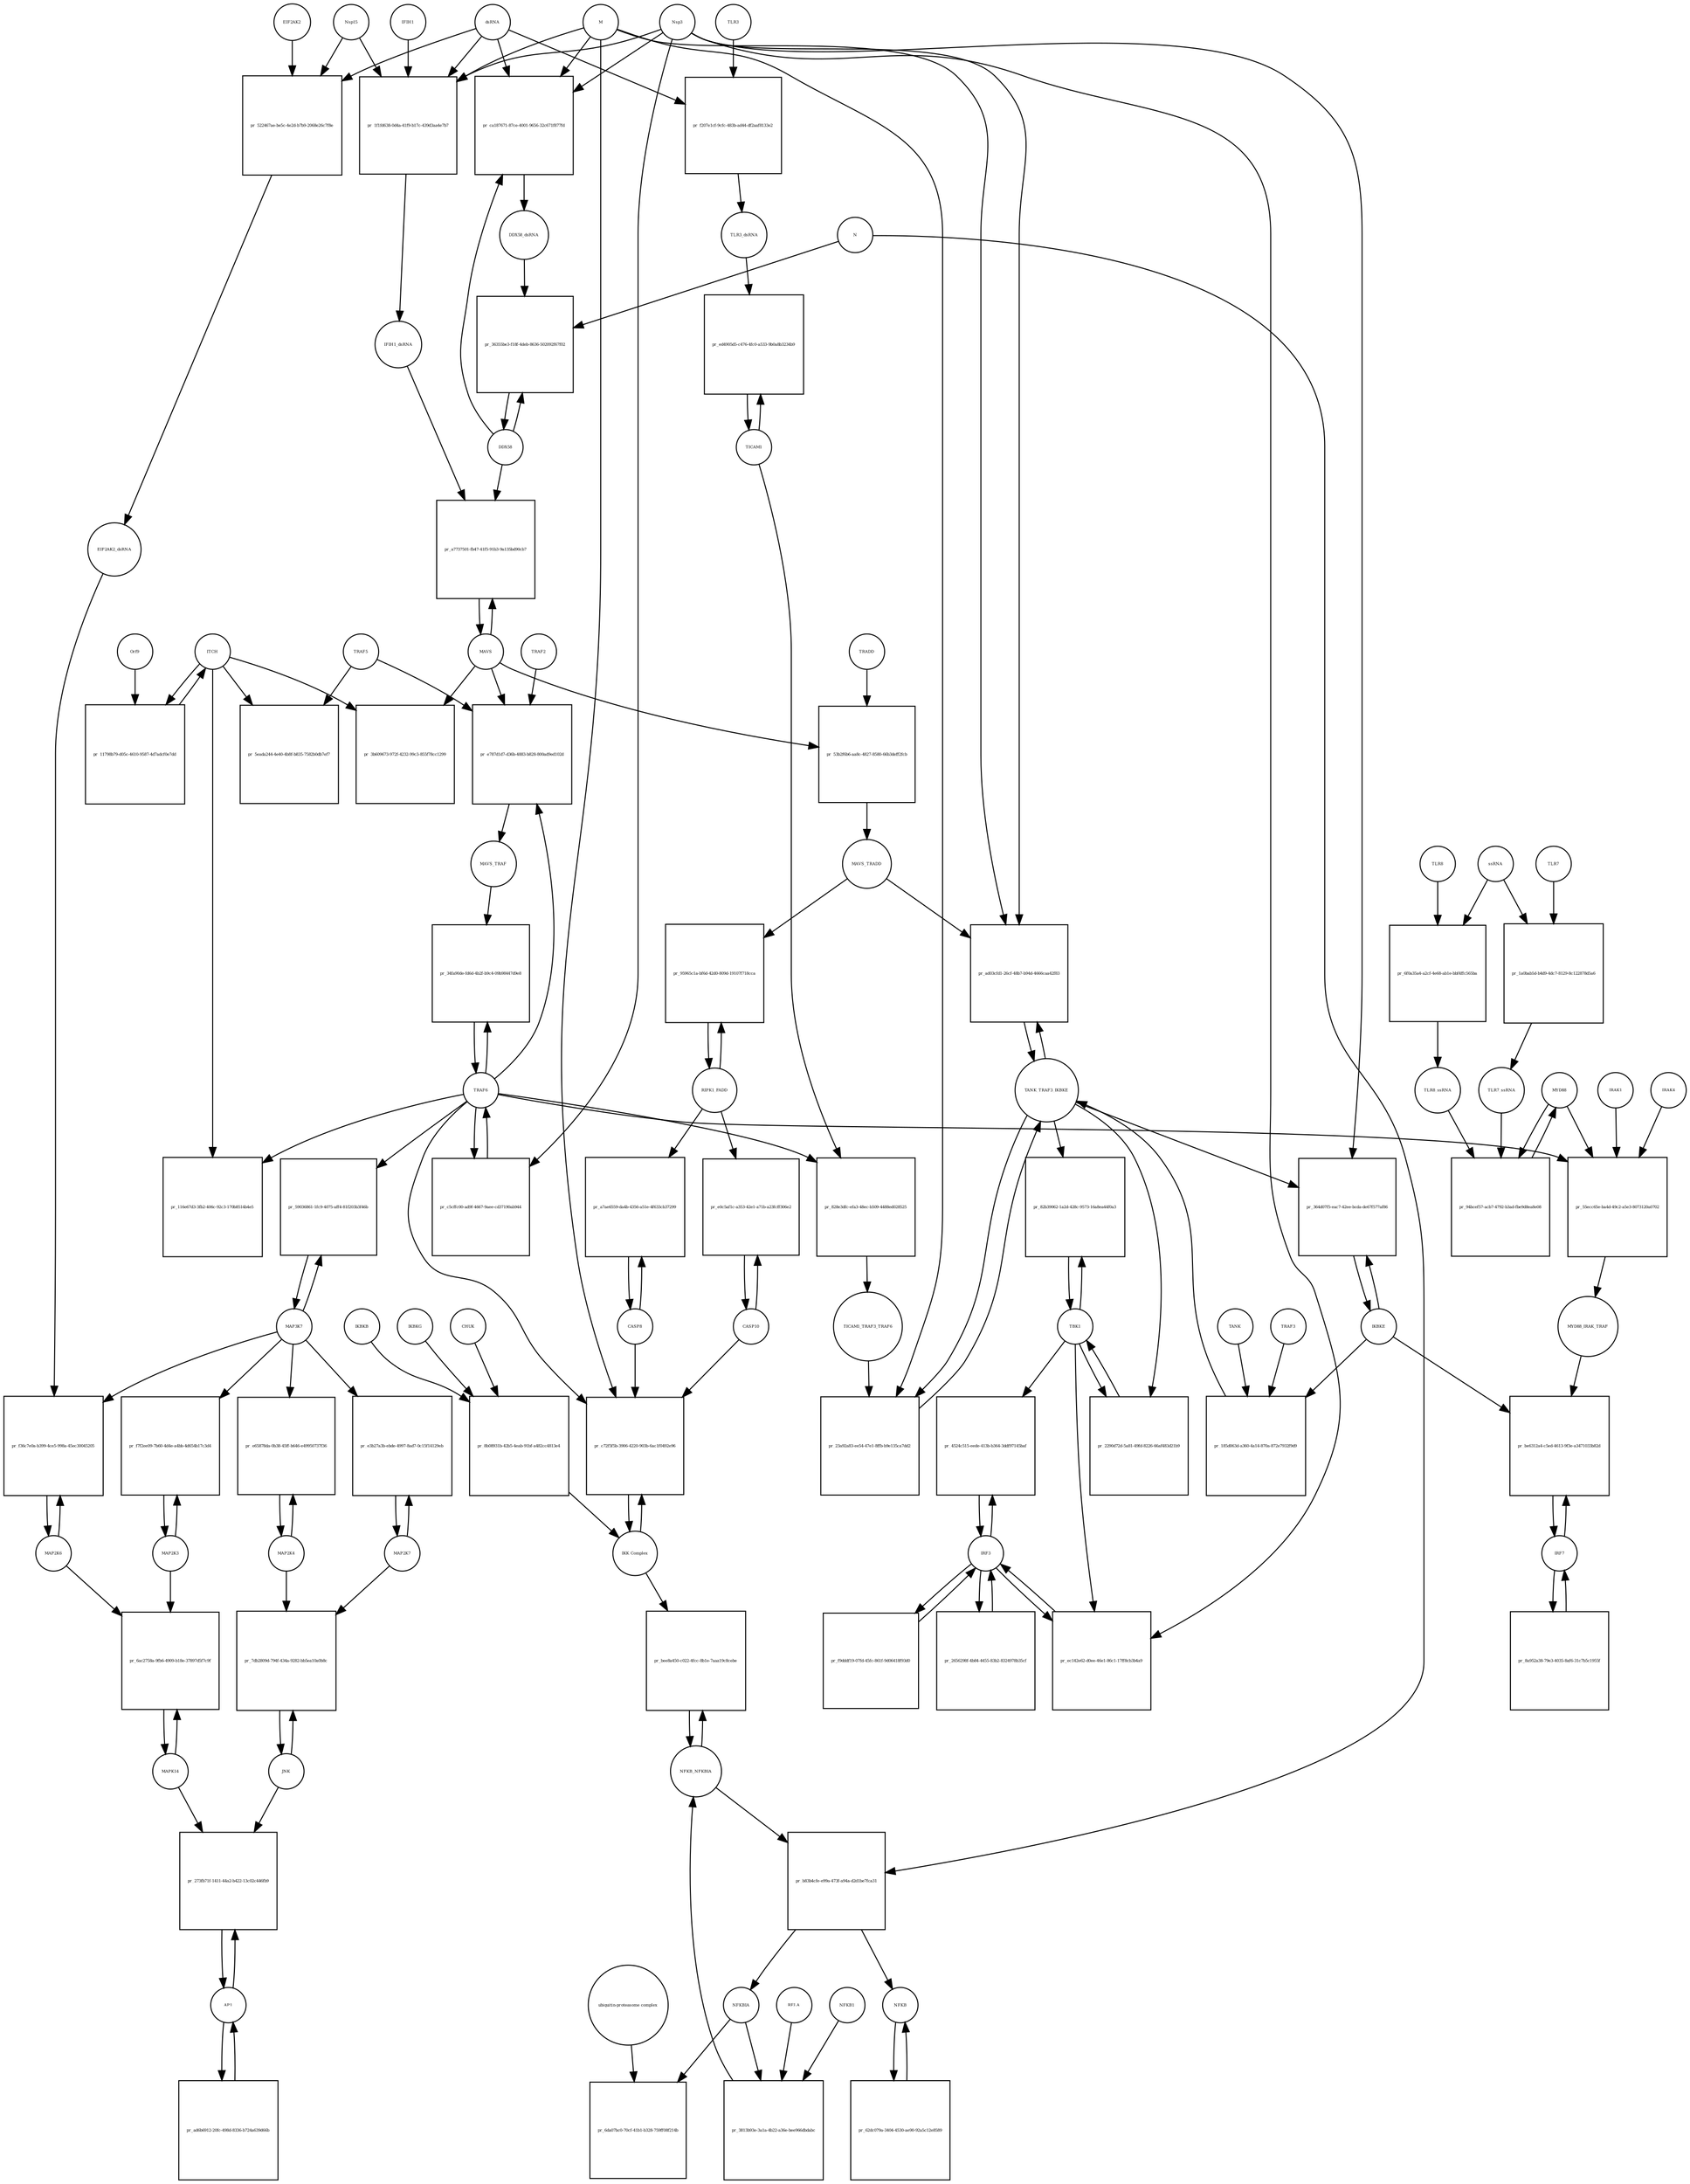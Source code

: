 strict digraph  {
dsRNA [annotation="", bipartite=0, cls="nucleic acid feature", fontsize=4, label=dsRNA, shape=circle];
"pr_ca187671-87ce-4001-9656-32c671f877fd" [annotation="", bipartite=1, cls=process, fontsize=4, label="pr_ca187671-87ce-4001-9656-32c671f877fd", shape=square];
DDX58_dsRNA [annotation="", bipartite=0, cls=complex, fontsize=4, label=DDX58_dsRNA, shape=circle];
M [annotation=urn_miriam_ncbiprotein_1796318601, bipartite=0, cls=macromolecule, fontsize=4, label=M, shape=circle];
Nsp3 [annotation=urn_miriam_ncbiprotein_1802476807, bipartite=0, cls=macromolecule, fontsize=4, label=Nsp3, shape=circle];
DDX58 [annotation=urn_miriam_hgnc_19102, bipartite=0, cls=macromolecule, fontsize=4, label=DDX58, shape=circle];
"pr_1f1fd638-0d4a-41f9-b17c-439d3aa4e7b7" [annotation="", bipartite=1, cls=process, fontsize=4, label="pr_1f1fd638-0d4a-41f9-b17c-439d3aa4e7b7", shape=square];
IFIH1_dsRNA [annotation="", bipartite=0, cls=complex, fontsize=4, label=IFIH1_dsRNA, shape=circle];
Nsp15 [annotation=urn_miriam_ncbiprotein_1802476818, bipartite=0, cls=macromolecule, fontsize=4, label=Nsp15, shape=circle];
IFIH1 [annotation=urn_miriam_hgnc_18873, bipartite=0, cls=macromolecule, fontsize=4, label=IFIH1, shape=circle];
"pr_36355be3-f18f-4deb-8636-502092f67f02" [annotation="", bipartite=1, cls=process, fontsize=4, label="pr_36355be3-f18f-4deb-8636-502092f67f02", shape=square];
N [annotation=urn_miriam_ncbiprotein_1798174255, bipartite=0, cls=macromolecule, fontsize=4, label=N, shape=circle];
MAVS [annotation=urn_miriam_hgnc_29233, bipartite=0, cls="macromolecule multimer", fontsize=4, label=MAVS, shape=circle];
"pr_a7737501-fb47-41f5-91b3-9a135bd90cb7" [annotation="", bipartite=1, cls=process, fontsize=4, label="pr_a7737501-fb47-41f5-91b3-9a135bd90cb7", shape=square];
NFKBIA [annotation=urn_miriam_hgnc_7797, bipartite=0, cls=macromolecule, fontsize=4, label=NFKBIA, shape=circle];
"pr_6da07bc0-70cf-41b1-b328-759ff08f214b" [annotation="", bipartite=1, cls=process, fontsize=4, label="pr_6da07bc0-70cf-41b1-b328-759ff08f214b", shape=square];
"ubiquitin-proteasome complex" [annotation="", bipartite=0, cls=complex, fontsize=4, label="ubiquitin-proteasome complex", shape=circle];
IRF3 [annotation=urn_miriam_hgnc_6118, bipartite=0, cls=macromolecule, fontsize=4, label=IRF3, shape=circle];
"pr_4524c515-eede-413b-b364-3ddf97145baf" [annotation="", bipartite=1, cls=process, fontsize=4, label="pr_4524c515-eede-413b-b364-3ddf97145baf", shape=square];
TBK1 [annotation="", bipartite=0, cls=macromolecule, fontsize=4, label=TBK1, shape=circle];
"pr_ec142e62-d0ee-46e1-86c1-17ff8cb3b4a9" [annotation="", bipartite=1, cls=process, fontsize=4, label="pr_ec142e62-d0ee-46e1-86c1-17ff8cb3b4a9", shape=square];
IRF7 [annotation=urn_miriam_hgnc_6122, bipartite=0, cls="macromolecule multimer", fontsize=4, label=IRF7, shape=circle];
"pr_be6312a4-c5ed-4613-9f3e-a3471033b82d" [annotation="", bipartite=1, cls=process, fontsize=4, label="pr_be6312a4-c5ed-4613-9f3e-a3471033b82d", shape=square];
IKBKE [annotation=urn_miriam_hgnc_14552, bipartite=0, cls=macromolecule, fontsize=4, label=IKBKE, shape=circle];
MYD88_IRAK_TRAF [annotation="", bipartite=0, cls=complex, fontsize=4, label=MYD88_IRAK_TRAF, shape=circle];
TRAF6 [annotation=urn_miriam_hgnc_12036, bipartite=0, cls=macromolecule, fontsize=4, label=TRAF6, shape=circle];
"pr_34fa90de-fd6d-4b2f-b9c4-09b98447d9e8" [annotation="", bipartite=1, cls=process, fontsize=4, label="pr_34fa90de-fd6d-4b2f-b9c4-09b98447d9e8", shape=square];
MAVS_TRAF [annotation="", bipartite=0, cls=complex, fontsize=4, label=MAVS_TRAF, shape=circle];
"pr_3b609673-972f-4232-99c3-855f78cc1299" [annotation="", bipartite=1, cls=process, fontsize=4, label="pr_3b609673-972f-4232-99c3-855f78cc1299", shape=square];
ITCH [annotation="", bipartite=0, cls=macromolecule, fontsize=4, label=ITCH, shape=circle];
TRAF5 [annotation=urn_miriam_hgnc_12035, bipartite=0, cls=macromolecule, fontsize=4, label=TRAF5, shape=circle];
"pr_5eada244-4e40-4b8f-b835-7582b0db7ef7" [annotation="", bipartite=1, cls=process, fontsize=4, label="pr_5eada244-4e40-4b8f-b835-7582b0db7ef7", shape=square];
"pr_116e67d3-3fb2-406c-92c3-170b8514b4e5" [annotation="", bipartite=1, cls=process, fontsize=4, label="pr_116e67d3-3fb2-406c-92c3-170b8514b4e5", shape=square];
TICAM1 [annotation=urn_miriam_hgnc_18348, bipartite=0, cls=macromolecule, fontsize=4, label=TICAM1, shape=circle];
"pr_ed4905d5-c476-4fc0-a533-9b0a8b3234b9" [annotation="", bipartite=1, cls=process, fontsize=4, label="pr_ed4905d5-c476-4fc0-a533-9b0a8b3234b9", shape=square];
TLR3_dsRNA [annotation="", bipartite=0, cls=complex, fontsize=4, label=TLR3_dsRNA, shape=circle];
TLR3 [annotation=urn_miriam_hgnc_11849, bipartite=0, cls="macromolecule multimer", fontsize=4, label=TLR3, shape=circle];
"pr_f207e1cf-9cfc-483b-ad44-df2aaf8133e2" [annotation="", bipartite=1, cls=process, fontsize=4, label="pr_f207e1cf-9cfc-483b-ad44-df2aaf8133e2", shape=square];
"pr_828e3dfc-efa3-48ec-b509-4488ed028525" [annotation="", bipartite=1, cls=process, fontsize=4, label="pr_828e3dfc-efa3-48ec-b509-4488ed028525", shape=square];
TICAM1_TRAF3_TRAF6 [annotation="", bipartite=0, cls=complex, fontsize=4, label=TICAM1_TRAF3_TRAF6, shape=circle];
TANK_TRAF3_IKBKE [annotation="", bipartite=0, cls=complex, fontsize=4, label=TANK_TRAF3_IKBKE, shape=circle];
"pr_23a92a83-ee54-47e1-8ffb-b9e135ca7dd2" [annotation="", bipartite=1, cls=process, fontsize=4, label="pr_23a92a83-ee54-47e1-8ffb-b9e135ca7dd2", shape=square];
"pr_82b39062-1a2d-428c-9573-16a8ea44f0a3" [annotation="", bipartite=1, cls=process, fontsize=4, label="pr_82b39062-1a2d-428c-9573-16a8ea44f0a3", shape=square];
"pr_364d07f5-eac7-42ee-bcda-de67f577af86" [annotation="", bipartite=1, cls=process, fontsize=4, label="pr_364d07f5-eac7-42ee-bcda-de67f577af86", shape=square];
MYD88 [annotation="", bipartite=0, cls=macromolecule, fontsize=4, label=MYD88, shape=circle];
"pr_55ecc65e-ba4d-49c2-a5e3-8073120a0702" [annotation="", bipartite=1, cls=process, fontsize=4, label="pr_55ecc65e-ba4d-49c2-a5e3-8073120a0702", shape=square];
IRAK1 [annotation=urn_miriam_hgnc_6112, bipartite=0, cls=macromolecule, fontsize=4, label=IRAK1, shape=circle];
IRAK4 [annotation=urn_miriam_hgnc_17967, bipartite=0, cls=macromolecule, fontsize=4, label=IRAK4, shape=circle];
TLR7 [annotation=urn_miriam_hgnc_15631, bipartite=0, cls=macromolecule, fontsize=4, label=TLR7, shape=circle];
"pr_1a0bab5d-b4d9-4dc7-8129-8c122878d5a6" [annotation="", bipartite=1, cls=process, fontsize=4, label="pr_1a0bab5d-b4d9-4dc7-8129-8c122878d5a6", shape=square];
TLR7_ssRNA [annotation="", bipartite=0, cls=complex, fontsize=4, label=TLR7_ssRNA, shape=circle];
ssRNA [annotation="", bipartite=0, cls="nucleic acid feature", fontsize=4, label=ssRNA, shape=circle];
TLR8 [annotation=urn_miriam_hgnc_15632, bipartite=0, cls=macromolecule, fontsize=4, label=TLR8, shape=circle];
"pr_6f0a35a4-a2cf-4e68-ab1e-bbf4ffc565ba" [annotation="", bipartite=1, cls=process, fontsize=4, label="pr_6f0a35a4-a2cf-4e68-ab1e-bbf4ffc565ba", shape=square];
TLR8_ssRNA [annotation="", bipartite=0, cls=complex, fontsize=4, label=TLR8_ssRNA, shape=circle];
"pr_94bcef57-acb7-4792-b3ad-fbe9d8ea8e08" [annotation="", bipartite=1, cls=process, fontsize=4, label="pr_94bcef57-acb7-4792-b3ad-fbe9d8ea8e08", shape=square];
MAP3K7 [annotation="", bipartite=0, cls=macromolecule, fontsize=4, label=MAP3K7, shape=circle];
"pr_59036861-1fc9-4075-aff4-81f203b3f46b" [annotation="", bipartite=1, cls=process, fontsize=4, label="pr_59036861-1fc9-4075-aff4-81f203b3f46b", shape=square];
TRAF2 [annotation=urn_miriam_hgnc_12032, bipartite=0, cls=macromolecule, fontsize=4, label=TRAF2, shape=circle];
"pr_e787d1d7-d36b-4883-b828-800ad9ed102d" [annotation="", bipartite=1, cls=process, fontsize=4, label="pr_e787d1d7-d36b-4883-b828-800ad9ed102d", shape=square];
"pr_11798b79-d05c-4610-9587-4d7adcf0e7dd" [annotation="", bipartite=1, cls=process, fontsize=4, label="pr_11798b79-d05c-4610-9587-4d7adcf0e7dd", shape=square];
Orf9 [annotation=urn_miriam_uniprot_P59636, bipartite=0, cls=macromolecule, fontsize=4, label=Orf9, shape=circle];
"pr_53b2f6b6-aa8c-4827-8580-66b3deff2fcb" [annotation="", bipartite=1, cls=process, fontsize=4, label="pr_53b2f6b6-aa8c-4827-8580-66b3deff2fcb", shape=square];
MAVS_TRADD [annotation="", bipartite=0, cls=complex, fontsize=4, label=MAVS_TRADD, shape=circle];
TRADD [annotation=urn_miriam_hgnc_12030, bipartite=0, cls=macromolecule, fontsize=4, label=TRADD, shape=circle];
"pr_c5cffc00-ad9f-4667-9aee-cd37190ab944" [annotation="", bipartite=1, cls=process, fontsize=4, label="pr_c5cffc00-ad9f-4667-9aee-cd37190ab944", shape=square];
AP1 [annotation="", bipartite=0, cls=complex, fontsize=4, label=AP1, shape=circle];
"pr_273fb71f-1411-44a2-b422-13c02c446fb9" [annotation="", bipartite=1, cls=process, fontsize=4, label="pr_273fb71f-1411-44a2-b422-13c02c446fb9", shape=square];
MAPK14 [annotation="", bipartite=0, cls=macromolecule, fontsize=4, label=MAPK14, shape=circle];
JNK [annotation="", bipartite=0, cls=complex, fontsize=4, label=JNK, shape=circle];
"pr_7db2809d-794f-434a-9282-bb5ea10a0b8c" [annotation="", bipartite=1, cls=process, fontsize=4, label="pr_7db2809d-794f-434a-9282-bb5ea10a0b8c", shape=square];
MAP2K7 [annotation="", bipartite=0, cls=macromolecule, fontsize=4, label=MAP2K7, shape=circle];
MAP2K4 [annotation="", bipartite=0, cls=macromolecule, fontsize=4, label=MAP2K4, shape=circle];
"pr_e65878da-0b38-45ff-b646-e49950737f36" [annotation="", bipartite=1, cls=process, fontsize=4, label="pr_e65878da-0b38-45ff-b646-e49950737f36", shape=square];
"pr_e3b27a3b-ebde-4997-8ad7-0c15f14129eb" [annotation="", bipartite=1, cls=process, fontsize=4, label="pr_e3b27a3b-ebde-4997-8ad7-0c15f14129eb", shape=square];
MAP2K3 [annotation="", bipartite=0, cls=macromolecule, fontsize=4, label=MAP2K3, shape=circle];
"pr_f7f2ee09-7b60-4d4e-a4bb-4d654b17c3d4" [annotation="", bipartite=1, cls=process, fontsize=4, label="pr_f7f2ee09-7b60-4d4e-a4bb-4d654b17c3d4", shape=square];
MAP2K6 [annotation="", bipartite=0, cls=macromolecule, fontsize=4, label=MAP2K6, shape=circle];
"pr_f36c7e0a-b399-4ce5-998a-45ec30045205" [annotation="", bipartite=1, cls=process, fontsize=4, label="pr_f36c7e0a-b399-4ce5-998a-45ec30045205", shape=square];
EIF2AK2_dsRNA [annotation="", bipartite=0, cls=complex, fontsize=4, label=EIF2AK2_dsRNA, shape=circle];
"pr_522467ae-be5c-4e2d-b7b9-2068e26c7f8e" [annotation="", bipartite=1, cls=process, fontsize=4, label="pr_522467ae-be5c-4e2d-b7b9-2068e26c7f8e", shape=square];
EIF2AK2 [annotation=urn_miriam_hgnc_9437, bipartite=0, cls=macromolecule, fontsize=4, label=EIF2AK2, shape=circle];
RIPK1_FADD [annotation="", bipartite=0, cls=complex, fontsize=4, label=RIPK1_FADD, shape=circle];
"pr_95965c1a-bf6d-42d0-809d-19107f718cca" [annotation="", bipartite=1, cls=process, fontsize=4, label="pr_95965c1a-bf6d-42d0-809d-19107f718cca", shape=square];
CASP8 [annotation="", bipartite=0, cls=macromolecule, fontsize=4, label=CASP8, shape=circle];
"pr_a7ae6559-da4b-4356-a51e-4f633cb37299" [annotation="", bipartite=1, cls=process, fontsize=4, label="pr_a7ae6559-da4b-4356-a51e-4f633cb37299", shape=square];
CASP10 [annotation="", bipartite=0, cls=macromolecule, fontsize=4, label=CASP10, shape=circle];
"pr_e0c5af1c-a353-42e1-a71b-a23fcff306e2" [annotation="", bipartite=1, cls=process, fontsize=4, label="pr_e0c5af1c-a353-42e1-a71b-a23fcff306e2", shape=square];
NFKB_NFKBIA [annotation="", bipartite=0, cls=complex, fontsize=4, label=NFKB_NFKBIA, shape=circle];
"pr_bee8a450-c022-4fcc-8b1e-7aaa19c8cebe" [annotation="", bipartite=1, cls=process, fontsize=4, label="pr_bee8a450-c022-4fcc-8b1e-7aaa19c8cebe", shape=square];
"IKK Complex" [annotation="", bipartite=0, cls=complex, fontsize=4, label="IKK Complex", shape=circle];
"pr_b83b4cfe-e99a-473f-a94a-d2d1be7fca31" [annotation="", bipartite=1, cls=process, fontsize=4, label="pr_b83b4cfe-e99a-473f-a94a-d2d1be7fca31", shape=square];
NFKB [annotation="", bipartite=0, cls=complex, fontsize=4, label=NFKB, shape=circle];
"pr_c72f5f5b-3906-4220-903b-6ac1f0492e96" [annotation="", bipartite=1, cls=process, fontsize=4, label="pr_c72f5f5b-3906-4220-903b-6ac1f0492e96", shape=square];
"pr_3813b93e-3a1a-4b22-a36e-bee966dbdabc" [annotation="", bipartite=1, cls=process, fontsize=4, label="pr_3813b93e-3a1a-4b22-a36e-bee966dbdabc", shape=square];
RELA [annotation="", bipartite=0, cls=macromolecule, fontsize=4, label=RELA, shape=circle];
NFKB1 [annotation="", bipartite=0, cls=macromolecule, fontsize=4, label=NFKB1, shape=circle];
IKBKG [annotation="", bipartite=0, cls=macromolecule, fontsize=4, label=IKBKG, shape=circle];
"pr_8b08931b-42b5-4eab-91bf-a482cc4813e4" [annotation="", bipartite=1, cls=process, fontsize=4, label="pr_8b08931b-42b5-4eab-91bf-a482cc4813e4", shape=square];
CHUK [annotation="", bipartite=0, cls=macromolecule, fontsize=4, label=CHUK, shape=circle];
IKBKB [annotation="", bipartite=0, cls=macromolecule, fontsize=4, label=IKBKB, shape=circle];
"pr_ad03cfd1-26cf-48b7-b94d-4666caa42f83" [annotation="", bipartite=1, cls=process, fontsize=4, label="pr_ad03cfd1-26cf-48b7-b94d-4666caa42f83", shape=square];
"pr_2290d72d-5a81-49fd-8226-66af483d21b9" [annotation="", bipartite=1, cls=process, fontsize=4, label="pr_2290d72d-5a81-49fd-8226-66af483d21b9", shape=square];
"pr_6ac2758a-9fb6-4909-b18e-37897d5f7c9f" [annotation="", bipartite=1, cls=process, fontsize=4, label="pr_6ac2758a-9fb6-4909-b18e-37897d5f7c9f", shape=square];
TRAF3 [annotation="", bipartite=0, cls=macromolecule, fontsize=4, label=TRAF3, shape=circle];
"pr_185d063d-a360-4a14-870a-872e7932f9d9" [annotation="", bipartite=1, cls=process, fontsize=4, label="pr_185d063d-a360-4a14-870a-872e7932f9d9", shape=square];
TANK [annotation="", bipartite=0, cls=macromolecule, fontsize=4, label=TANK, shape=circle];
"pr_ad6b6912-20fc-498d-8336-b724a639d66b" [annotation="", bipartite=1, cls=process, fontsize=4, label="pr_ad6b6912-20fc-498d-8336-b724a639d66b", shape=square];
"pr_8a952a38-79e3-4035-8af6-31c7b5c1955f" [annotation="", bipartite=1, cls=process, fontsize=4, label="pr_8a952a38-79e3-4035-8af6-31c7b5c1955f", shape=square];
"pr_f9dddf19-07fd-45fc-861f-9d06418f93d0" [annotation="", bipartite=1, cls=process, fontsize=4, label="pr_f9dddf19-07fd-45fc-861f-9d06418f93d0", shape=square];
"pr_62dc079a-3404-4530-ae90-92a5c12e8589" [annotation="", bipartite=1, cls=process, fontsize=4, label="pr_62dc079a-3404-4530-ae90-92a5c12e8589", shape=square];
"pr_2656298f-4b84-4455-83b2-8324978b35cf" [annotation="", bipartite=1, cls=process, fontsize=4, label="pr_2656298f-4b84-4455-83b2-8324978b35cf", shape=square];
dsRNA -> "pr_ca187671-87ce-4001-9656-32c671f877fd"  [annotation="", interaction_type=consumption];
dsRNA -> "pr_1f1fd638-0d4a-41f9-b17c-439d3aa4e7b7"  [annotation="", interaction_type=consumption];
dsRNA -> "pr_f207e1cf-9cfc-483b-ad44-df2aaf8133e2"  [annotation="", interaction_type=consumption];
dsRNA -> "pr_522467ae-be5c-4e2d-b7b9-2068e26c7f8e"  [annotation="", interaction_type=consumption];
"pr_ca187671-87ce-4001-9656-32c671f877fd" -> DDX58_dsRNA  [annotation="", interaction_type=production];
DDX58_dsRNA -> "pr_36355be3-f18f-4deb-8636-502092f67f02"  [annotation="urn_miriam_pubmed_25581309|urn_miriam_pubmed_28148787|urn_miriam_taxonomy_694009", interaction_type=catalysis];
M -> "pr_ca187671-87ce-4001-9656-32c671f877fd"  [annotation="urn_miriam_pubmed_20303872|urn_miriam_pubmed_19380580|urn_miriam_pubmed_31226023|urn_miriam_taxonomy_694009", interaction_type=inhibition];
M -> "pr_1f1fd638-0d4a-41f9-b17c-439d3aa4e7b7"  [annotation="urn_miriam_pubmed_28484023|urn_miriam_pubmed_19380580|urn_miriam_pubmed_31226023|urn_miriam_taxonomy_694009", interaction_type=inhibition];
M -> "pr_23a92a83-ee54-47e1-8ffb-b9e135ca7dd2"  [annotation="urn_miriam_pubmed_19380580|urn_miriam_pubmed_19366914|urn_miriam_taxonomy_694009", interaction_type=inhibition];
M -> "pr_c72f5f5b-3906-4220-903b-6ac1f0492e96"  [annotation="urn_miriam_pubmed_19366914|urn_miriam_pubmed_20303872|urn_miriam_pubmed_17705188|urn_miriam_pubmed_694009", interaction_type=inhibition];
M -> "pr_ad03cfd1-26cf-48b7-b94d-4666caa42f83"  [annotation="urn_miriam_pubmed_19366914|urn_miriam_pubmed_27164085|urn_miriam_pubmed_19380580|urn_miriam_taxonomy_694009", interaction_type=inhibition];
Nsp3 -> "pr_ca187671-87ce-4001-9656-32c671f877fd"  [annotation="urn_miriam_pubmed_20303872|urn_miriam_pubmed_19380580|urn_miriam_pubmed_31226023|urn_miriam_taxonomy_694009", interaction_type=inhibition];
Nsp3 -> "pr_1f1fd638-0d4a-41f9-b17c-439d3aa4e7b7"  [annotation="urn_miriam_pubmed_28484023|urn_miriam_pubmed_19380580|urn_miriam_pubmed_31226023|urn_miriam_taxonomy_694009", interaction_type=inhibition];
Nsp3 -> "pr_ec142e62-d0ee-46e1-86c1-17ff8cb3b4a9"  [annotation="urn_miriam_pubmed_17761676|urn_miriam_pubmed_31226023|urn_miriam_taxonomy_694009", interaction_type=inhibition];
Nsp3 -> "pr_364d07f5-eac7-42ee-bcda-de67f577af86"  [annotation="urn_miriam_pubmed_20303872|urn_miriam_pubmed_31226023|urn_miriam_taxonomy_694009", interaction_type=inhibition];
Nsp3 -> "pr_c5cffc00-ad9f-4667-9aee-cd37190ab944"  [annotation="urn_miriam_pubmed_27164085|urn_miriam_taxonomy_694009", interaction_type=catalysis];
Nsp3 -> "pr_ad03cfd1-26cf-48b7-b94d-4666caa42f83"  [annotation="urn_miriam_pubmed_19366914|urn_miriam_pubmed_27164085|urn_miriam_pubmed_19380580|urn_miriam_taxonomy_694009", interaction_type=inhibition];
DDX58 -> "pr_ca187671-87ce-4001-9656-32c671f877fd"  [annotation="", interaction_type=consumption];
DDX58 -> "pr_36355be3-f18f-4deb-8636-502092f67f02"  [annotation="", interaction_type=consumption];
DDX58 -> "pr_a7737501-fb47-41f5-91b3-9a135bd90cb7"  [annotation=urn_miriam_pubmed_25581309, interaction_type=catalysis];
"pr_1f1fd638-0d4a-41f9-b17c-439d3aa4e7b7" -> IFIH1_dsRNA  [annotation="", interaction_type=production];
IFIH1_dsRNA -> "pr_a7737501-fb47-41f5-91b3-9a135bd90cb7"  [annotation=urn_miriam_pubmed_25581309, interaction_type=catalysis];
Nsp15 -> "pr_1f1fd638-0d4a-41f9-b17c-439d3aa4e7b7"  [annotation="urn_miriam_pubmed_28484023|urn_miriam_pubmed_19380580|urn_miriam_pubmed_31226023|urn_miriam_taxonomy_694009", interaction_type=inhibition];
Nsp15 -> "pr_522467ae-be5c-4e2d-b7b9-2068e26c7f8e"  [annotation="urn_miriam_pubmed_28484023|urn_miriam_pubmed_19366914|urn_miriam_taxonomy_694009", interaction_type=inhibition];
IFIH1 -> "pr_1f1fd638-0d4a-41f9-b17c-439d3aa4e7b7"  [annotation="", interaction_type=consumption];
"pr_36355be3-f18f-4deb-8636-502092f67f02" -> DDX58  [annotation="", interaction_type=production];
N -> "pr_36355be3-f18f-4deb-8636-502092f67f02"  [annotation="urn_miriam_pubmed_25581309|urn_miriam_pubmed_28148787|urn_miriam_taxonomy_694009", interaction_type=inhibition];
N -> "pr_b83b4cfe-e99a-473f-a94a-d2d1be7fca31"  [annotation="urn_miriam_pubmed_16143815|urn_miriam_taxonomy_694009", interaction_type=stimulation];
MAVS -> "pr_a7737501-fb47-41f5-91b3-9a135bd90cb7"  [annotation="", interaction_type=consumption];
MAVS -> "pr_3b609673-972f-4232-99c3-855f78cc1299"  [annotation="", interaction_type=consumption];
MAVS -> "pr_e787d1d7-d36b-4883-b828-800ad9ed102d"  [annotation="", interaction_type=consumption];
MAVS -> "pr_53b2f6b6-aa8c-4827-8580-66b3deff2fcb"  [annotation="", interaction_type=consumption];
"pr_a7737501-fb47-41f5-91b3-9a135bd90cb7" -> MAVS  [annotation="", interaction_type=production];
NFKBIA -> "pr_6da07bc0-70cf-41b1-b328-759ff08f214b"  [annotation="", interaction_type=consumption];
NFKBIA -> "pr_3813b93e-3a1a-4b22-a36e-bee966dbdabc"  [annotation="", interaction_type=consumption];
"ubiquitin-proteasome complex" -> "pr_6da07bc0-70cf-41b1-b328-759ff08f214b"  [annotation=urn_miriam_pubmed_20303872, interaction_type=catalysis];
IRF3 -> "pr_4524c515-eede-413b-b364-3ddf97145baf"  [annotation="", interaction_type=consumption];
IRF3 -> "pr_ec142e62-d0ee-46e1-86c1-17ff8cb3b4a9"  [annotation="", interaction_type=consumption];
IRF3 -> "pr_f9dddf19-07fd-45fc-861f-9d06418f93d0"  [annotation="", interaction_type=consumption];
IRF3 -> "pr_2656298f-4b84-4455-83b2-8324978b35cf"  [annotation="", interaction_type=consumption];
"pr_4524c515-eede-413b-b364-3ddf97145baf" -> IRF3  [annotation="", interaction_type=production];
TBK1 -> "pr_4524c515-eede-413b-b364-3ddf97145baf"  [annotation=urn_miriam_pubmed_25581309, interaction_type=catalysis];
TBK1 -> "pr_ec142e62-d0ee-46e1-86c1-17ff8cb3b4a9"  [annotation="urn_miriam_pubmed_17761676|urn_miriam_pubmed_31226023|urn_miriam_taxonomy_694009", interaction_type=catalysis];
TBK1 -> "pr_82b39062-1a2d-428c-9573-16a8ea44f0a3"  [annotation="", interaction_type=consumption];
TBK1 -> "pr_2290d72d-5a81-49fd-8226-66af483d21b9"  [annotation="", interaction_type=consumption];
"pr_ec142e62-d0ee-46e1-86c1-17ff8cb3b4a9" -> IRF3  [annotation="", interaction_type=production];
IRF7 -> "pr_be6312a4-c5ed-4613-9f3e-a3471033b82d"  [annotation="", interaction_type=consumption];
IRF7 -> "pr_8a952a38-79e3-4035-8af6-31c7b5c1955f"  [annotation="", interaction_type=consumption];
"pr_be6312a4-c5ed-4613-9f3e-a3471033b82d" -> IRF7  [annotation="", interaction_type=production];
IKBKE -> "pr_be6312a4-c5ed-4613-9f3e-a3471033b82d"  [annotation=urn_miriam_pubmed_20303872, interaction_type=catalysis];
IKBKE -> "pr_364d07f5-eac7-42ee-bcda-de67f577af86"  [annotation="", interaction_type=consumption];
IKBKE -> "pr_185d063d-a360-4a14-870a-872e7932f9d9"  [annotation="", interaction_type=consumption];
MYD88_IRAK_TRAF -> "pr_be6312a4-c5ed-4613-9f3e-a3471033b82d"  [annotation=urn_miriam_pubmed_20303872, interaction_type=catalysis];
TRAF6 -> "pr_34fa90de-fd6d-4b2f-b9c4-09b98447d9e8"  [annotation="", interaction_type=consumption];
TRAF6 -> "pr_116e67d3-3fb2-406c-92c3-170b8514b4e5"  [annotation="", interaction_type=consumption];
TRAF6 -> "pr_828e3dfc-efa3-48ec-b509-4488ed028525"  [annotation="", interaction_type=consumption];
TRAF6 -> "pr_55ecc65e-ba4d-49c2-a5e3-8073120a0702"  [annotation="", interaction_type=consumption];
TRAF6 -> "pr_59036861-1fc9-4075-aff4-81f203b3f46b"  [annotation=urn_miriam_pubmed_19366914, interaction_type=stimulation];
TRAF6 -> "pr_e787d1d7-d36b-4883-b828-800ad9ed102d"  [annotation="", interaction_type=consumption];
TRAF6 -> "pr_c5cffc00-ad9f-4667-9aee-cd37190ab944"  [annotation="", interaction_type=consumption];
TRAF6 -> "pr_c72f5f5b-3906-4220-903b-6ac1f0492e96"  [annotation="urn_miriam_pubmed_19366914|urn_miriam_pubmed_20303872|urn_miriam_pubmed_17705188|urn_miriam_pubmed_694009", interaction_type=stimulation];
"pr_34fa90de-fd6d-4b2f-b9c4-09b98447d9e8" -> TRAF6  [annotation="", interaction_type=production];
MAVS_TRAF -> "pr_34fa90de-fd6d-4b2f-b9c4-09b98447d9e8"  [annotation=urn_miriam_pubmed_19366914, interaction_type=catalysis];
ITCH -> "pr_3b609673-972f-4232-99c3-855f78cc1299"  [annotation=urn_miriam_pubmed_25135833, interaction_type=catalysis];
ITCH -> "pr_5eada244-4e40-4b8f-b835-7582b0db7ef7"  [annotation=urn_miriam_pubmed_25135833, interaction_type=catalysis];
ITCH -> "pr_116e67d3-3fb2-406c-92c3-170b8514b4e5"  [annotation=urn_miriam_pubmed_25135833, interaction_type=catalysis];
ITCH -> "pr_11798b79-d05c-4610-9587-4d7adcf0e7dd"  [annotation="", interaction_type=consumption];
TRAF5 -> "pr_5eada244-4e40-4b8f-b835-7582b0db7ef7"  [annotation="", interaction_type=consumption];
TRAF5 -> "pr_e787d1d7-d36b-4883-b828-800ad9ed102d"  [annotation="", interaction_type=consumption];
TICAM1 -> "pr_ed4905d5-c476-4fc0-a533-9b0a8b3234b9"  [annotation="", interaction_type=consumption];
TICAM1 -> "pr_828e3dfc-efa3-48ec-b509-4488ed028525"  [annotation="", interaction_type=consumption];
"pr_ed4905d5-c476-4fc0-a533-9b0a8b3234b9" -> TICAM1  [annotation="", interaction_type=production];
TLR3_dsRNA -> "pr_ed4905d5-c476-4fc0-a533-9b0a8b3234b9"  [annotation=urn_miriam_pubmed_20303872, interaction_type=stimulation];
TLR3 -> "pr_f207e1cf-9cfc-483b-ad44-df2aaf8133e2"  [annotation="", interaction_type=consumption];
"pr_f207e1cf-9cfc-483b-ad44-df2aaf8133e2" -> TLR3_dsRNA  [annotation="", interaction_type=production];
"pr_828e3dfc-efa3-48ec-b509-4488ed028525" -> TICAM1_TRAF3_TRAF6  [annotation="", interaction_type=production];
TICAM1_TRAF3_TRAF6 -> "pr_23a92a83-ee54-47e1-8ffb-b9e135ca7dd2"  [annotation="urn_miriam_pubmed_19380580|urn_miriam_pubmed_19366914|urn_miriam_taxonomy_694009", interaction_type=stimulation];
TANK_TRAF3_IKBKE -> "pr_23a92a83-ee54-47e1-8ffb-b9e135ca7dd2"  [annotation="", interaction_type=consumption];
TANK_TRAF3_IKBKE -> "pr_82b39062-1a2d-428c-9573-16a8ea44f0a3"  [annotation=urn_miriam_pubmed_20303872, interaction_type=stimulation];
TANK_TRAF3_IKBKE -> "pr_364d07f5-eac7-42ee-bcda-de67f577af86"  [annotation="urn_miriam_pubmed_20303872|urn_miriam_pubmed_31226023|urn_miriam_taxonomy_694009", interaction_type=stimulation];
TANK_TRAF3_IKBKE -> "pr_ad03cfd1-26cf-48b7-b94d-4666caa42f83"  [annotation="", interaction_type=consumption];
TANK_TRAF3_IKBKE -> "pr_2290d72d-5a81-49fd-8226-66af483d21b9"  [annotation=urn_miriam_pubmed_19366914, interaction_type=stimulation];
"pr_23a92a83-ee54-47e1-8ffb-b9e135ca7dd2" -> TANK_TRAF3_IKBKE  [annotation="", interaction_type=production];
"pr_82b39062-1a2d-428c-9573-16a8ea44f0a3" -> TBK1  [annotation="", interaction_type=production];
"pr_364d07f5-eac7-42ee-bcda-de67f577af86" -> IKBKE  [annotation="", interaction_type=production];
MYD88 -> "pr_55ecc65e-ba4d-49c2-a5e3-8073120a0702"  [annotation="", interaction_type=consumption];
MYD88 -> "pr_94bcef57-acb7-4792-b3ad-fbe9d8ea8e08"  [annotation="", interaction_type=consumption];
"pr_55ecc65e-ba4d-49c2-a5e3-8073120a0702" -> MYD88_IRAK_TRAF  [annotation="", interaction_type=production];
IRAK1 -> "pr_55ecc65e-ba4d-49c2-a5e3-8073120a0702"  [annotation="", interaction_type=consumption];
IRAK4 -> "pr_55ecc65e-ba4d-49c2-a5e3-8073120a0702"  [annotation="", interaction_type=consumption];
TLR7 -> "pr_1a0bab5d-b4d9-4dc7-8129-8c122878d5a6"  [annotation="", interaction_type=consumption];
"pr_1a0bab5d-b4d9-4dc7-8129-8c122878d5a6" -> TLR7_ssRNA  [annotation="", interaction_type=production];
TLR7_ssRNA -> "pr_94bcef57-acb7-4792-b3ad-fbe9d8ea8e08"  [annotation=urn_miriam_pubmed_19366914, interaction_type=stimulation];
ssRNA -> "pr_1a0bab5d-b4d9-4dc7-8129-8c122878d5a6"  [annotation="", interaction_type=consumption];
ssRNA -> "pr_6f0a35a4-a2cf-4e68-ab1e-bbf4ffc565ba"  [annotation="", interaction_type=consumption];
TLR8 -> "pr_6f0a35a4-a2cf-4e68-ab1e-bbf4ffc565ba"  [annotation="", interaction_type=consumption];
"pr_6f0a35a4-a2cf-4e68-ab1e-bbf4ffc565ba" -> TLR8_ssRNA  [annotation="", interaction_type=production];
TLR8_ssRNA -> "pr_94bcef57-acb7-4792-b3ad-fbe9d8ea8e08"  [annotation=urn_miriam_pubmed_19366914, interaction_type=stimulation];
"pr_94bcef57-acb7-4792-b3ad-fbe9d8ea8e08" -> MYD88  [annotation="", interaction_type=production];
MAP3K7 -> "pr_59036861-1fc9-4075-aff4-81f203b3f46b"  [annotation="", interaction_type=consumption];
MAP3K7 -> "pr_e65878da-0b38-45ff-b646-e49950737f36"  [annotation=urn_miriam_pubmed_19366914, interaction_type=catalysis];
MAP3K7 -> "pr_e3b27a3b-ebde-4997-8ad7-0c15f14129eb"  [annotation=urn_miriam_pubmed_19366914, interaction_type=catalysis];
MAP3K7 -> "pr_f7f2ee09-7b60-4d4e-a4bb-4d654b17c3d4"  [annotation=urn_miriam_pubmed_19366914, interaction_type=catalysis];
MAP3K7 -> "pr_f36c7e0a-b399-4ce5-998a-45ec30045205"  [annotation=urn_miriam_pubmed_19366914, interaction_type=catalysis];
"pr_59036861-1fc9-4075-aff4-81f203b3f46b" -> MAP3K7  [annotation="", interaction_type=production];
TRAF2 -> "pr_e787d1d7-d36b-4883-b828-800ad9ed102d"  [annotation="", interaction_type=consumption];
"pr_e787d1d7-d36b-4883-b828-800ad9ed102d" -> MAVS_TRAF  [annotation="", interaction_type=production];
"pr_11798b79-d05c-4610-9587-4d7adcf0e7dd" -> ITCH  [annotation="", interaction_type=production];
Orf9 -> "pr_11798b79-d05c-4610-9587-4d7adcf0e7dd"  [annotation="urn_miriam_pubmed_25135833|urn_miriam_taxonomy_694009", interaction_type=stimulation];
"pr_53b2f6b6-aa8c-4827-8580-66b3deff2fcb" -> MAVS_TRADD  [annotation="", interaction_type=production];
MAVS_TRADD -> "pr_95965c1a-bf6d-42d0-809d-19107f718cca"  [annotation=urn_miriam_pubmed_19366914, interaction_type=stimulation];
MAVS_TRADD -> "pr_ad03cfd1-26cf-48b7-b94d-4666caa42f83"  [annotation="urn_miriam_pubmed_19366914|urn_miriam_pubmed_27164085|urn_miriam_pubmed_19380580|urn_miriam_taxonomy_694009", interaction_type=stimulation];
TRADD -> "pr_53b2f6b6-aa8c-4827-8580-66b3deff2fcb"  [annotation="", interaction_type=consumption];
"pr_c5cffc00-ad9f-4667-9aee-cd37190ab944" -> TRAF6  [annotation="", interaction_type=production];
AP1 -> "pr_273fb71f-1411-44a2-b422-13c02c446fb9"  [annotation="", interaction_type=consumption];
AP1 -> "pr_ad6b6912-20fc-498d-8336-b724a639d66b"  [annotation="", interaction_type=consumption];
"pr_273fb71f-1411-44a2-b422-13c02c446fb9" -> AP1  [annotation="", interaction_type=production];
MAPK14 -> "pr_273fb71f-1411-44a2-b422-13c02c446fb9"  [annotation=urn_miriam_pubmed_19366914, interaction_type=stimulation];
MAPK14 -> "pr_6ac2758a-9fb6-4909-b18e-37897d5f7c9f"  [annotation="", interaction_type=consumption];
JNK -> "pr_273fb71f-1411-44a2-b422-13c02c446fb9"  [annotation=urn_miriam_pubmed_19366914, interaction_type=stimulation];
JNK -> "pr_7db2809d-794f-434a-9282-bb5ea10a0b8c"  [annotation="", interaction_type=consumption];
"pr_7db2809d-794f-434a-9282-bb5ea10a0b8c" -> JNK  [annotation="", interaction_type=production];
MAP2K7 -> "pr_7db2809d-794f-434a-9282-bb5ea10a0b8c"  [annotation=urn_miriam_pubmed_19366914, interaction_type=catalysis];
MAP2K7 -> "pr_e3b27a3b-ebde-4997-8ad7-0c15f14129eb"  [annotation="", interaction_type=consumption];
MAP2K4 -> "pr_7db2809d-794f-434a-9282-bb5ea10a0b8c"  [annotation=urn_miriam_pubmed_19366914, interaction_type=catalysis];
MAP2K4 -> "pr_e65878da-0b38-45ff-b646-e49950737f36"  [annotation="", interaction_type=consumption];
"pr_e65878da-0b38-45ff-b646-e49950737f36" -> MAP2K4  [annotation="", interaction_type=production];
"pr_e3b27a3b-ebde-4997-8ad7-0c15f14129eb" -> MAP2K7  [annotation="", interaction_type=production];
MAP2K3 -> "pr_f7f2ee09-7b60-4d4e-a4bb-4d654b17c3d4"  [annotation="", interaction_type=consumption];
MAP2K3 -> "pr_6ac2758a-9fb6-4909-b18e-37897d5f7c9f"  [annotation=urn_miriam_pubmed_19366914, interaction_type=catalysis];
"pr_f7f2ee09-7b60-4d4e-a4bb-4d654b17c3d4" -> MAP2K3  [annotation="", interaction_type=production];
MAP2K6 -> "pr_f36c7e0a-b399-4ce5-998a-45ec30045205"  [annotation="", interaction_type=consumption];
MAP2K6 -> "pr_6ac2758a-9fb6-4909-b18e-37897d5f7c9f"  [annotation=urn_miriam_pubmed_19366914, interaction_type=catalysis];
"pr_f36c7e0a-b399-4ce5-998a-45ec30045205" -> MAP2K6  [annotation="", interaction_type=production];
EIF2AK2_dsRNA -> "pr_f36c7e0a-b399-4ce5-998a-45ec30045205"  [annotation=urn_miriam_pubmed_19366914, interaction_type=stimulation];
"pr_522467ae-be5c-4e2d-b7b9-2068e26c7f8e" -> EIF2AK2_dsRNA  [annotation="", interaction_type=production];
EIF2AK2 -> "pr_522467ae-be5c-4e2d-b7b9-2068e26c7f8e"  [annotation="", interaction_type=consumption];
RIPK1_FADD -> "pr_95965c1a-bf6d-42d0-809d-19107f718cca"  [annotation="", interaction_type=consumption];
RIPK1_FADD -> "pr_a7ae6559-da4b-4356-a51e-4f633cb37299"  [annotation=urn_miriam_pubmed_19366914, interaction_type=stimulation];
RIPK1_FADD -> "pr_e0c5af1c-a353-42e1-a71b-a23fcff306e2"  [annotation=urn_miriam_pubmed_20303872, interaction_type=stimulation];
"pr_95965c1a-bf6d-42d0-809d-19107f718cca" -> RIPK1_FADD  [annotation="", interaction_type=production];
CASP8 -> "pr_a7ae6559-da4b-4356-a51e-4f633cb37299"  [annotation="", interaction_type=consumption];
CASP8 -> "pr_c72f5f5b-3906-4220-903b-6ac1f0492e96"  [annotation="urn_miriam_pubmed_19366914|urn_miriam_pubmed_20303872|urn_miriam_pubmed_17705188|urn_miriam_pubmed_694009", interaction_type=stimulation];
"pr_a7ae6559-da4b-4356-a51e-4f633cb37299" -> CASP8  [annotation="", interaction_type=production];
CASP10 -> "pr_e0c5af1c-a353-42e1-a71b-a23fcff306e2"  [annotation="", interaction_type=consumption];
CASP10 -> "pr_c72f5f5b-3906-4220-903b-6ac1f0492e96"  [annotation="urn_miriam_pubmed_19366914|urn_miriam_pubmed_20303872|urn_miriam_pubmed_17705188|urn_miriam_pubmed_694009", interaction_type=stimulation];
"pr_e0c5af1c-a353-42e1-a71b-a23fcff306e2" -> CASP10  [annotation="", interaction_type=production];
NFKB_NFKBIA -> "pr_bee8a450-c022-4fcc-8b1e-7aaa19c8cebe"  [annotation="", interaction_type=consumption];
NFKB_NFKBIA -> "pr_b83b4cfe-e99a-473f-a94a-d2d1be7fca31"  [annotation="", interaction_type=consumption];
"pr_bee8a450-c022-4fcc-8b1e-7aaa19c8cebe" -> NFKB_NFKBIA  [annotation="", interaction_type=production];
"IKK Complex" -> "pr_bee8a450-c022-4fcc-8b1e-7aaa19c8cebe"  [annotation=urn_miriam_pubmed_19366914, interaction_type=catalysis];
"IKK Complex" -> "pr_c72f5f5b-3906-4220-903b-6ac1f0492e96"  [annotation="", interaction_type=consumption];
"pr_b83b4cfe-e99a-473f-a94a-d2d1be7fca31" -> NFKB  [annotation="", interaction_type=production];
"pr_b83b4cfe-e99a-473f-a94a-d2d1be7fca31" -> NFKBIA  [annotation="", interaction_type=production];
NFKB -> "pr_62dc079a-3404-4530-ae90-92a5c12e8589"  [annotation="", interaction_type=consumption];
"pr_c72f5f5b-3906-4220-903b-6ac1f0492e96" -> "IKK Complex"  [annotation="", interaction_type=production];
"pr_3813b93e-3a1a-4b22-a36e-bee966dbdabc" -> NFKB_NFKBIA  [annotation="", interaction_type=production];
RELA -> "pr_3813b93e-3a1a-4b22-a36e-bee966dbdabc"  [annotation="", interaction_type=consumption];
NFKB1 -> "pr_3813b93e-3a1a-4b22-a36e-bee966dbdabc"  [annotation="", interaction_type=consumption];
IKBKG -> "pr_8b08931b-42b5-4eab-91bf-a482cc4813e4"  [annotation="", interaction_type=consumption];
"pr_8b08931b-42b5-4eab-91bf-a482cc4813e4" -> "IKK Complex"  [annotation="", interaction_type=production];
CHUK -> "pr_8b08931b-42b5-4eab-91bf-a482cc4813e4"  [annotation="", interaction_type=consumption];
IKBKB -> "pr_8b08931b-42b5-4eab-91bf-a482cc4813e4"  [annotation="", interaction_type=consumption];
"pr_ad03cfd1-26cf-48b7-b94d-4666caa42f83" -> TANK_TRAF3_IKBKE  [annotation="", interaction_type=production];
"pr_2290d72d-5a81-49fd-8226-66af483d21b9" -> TBK1  [annotation="", interaction_type=production];
"pr_6ac2758a-9fb6-4909-b18e-37897d5f7c9f" -> MAPK14  [annotation="", interaction_type=production];
TRAF3 -> "pr_185d063d-a360-4a14-870a-872e7932f9d9"  [annotation="", interaction_type=consumption];
"pr_185d063d-a360-4a14-870a-872e7932f9d9" -> TANK_TRAF3_IKBKE  [annotation="", interaction_type=production];
TANK -> "pr_185d063d-a360-4a14-870a-872e7932f9d9"  [annotation="", interaction_type=consumption];
"pr_ad6b6912-20fc-498d-8336-b724a639d66b" -> AP1  [annotation="", interaction_type=production];
"pr_8a952a38-79e3-4035-8af6-31c7b5c1955f" -> IRF7  [annotation="", interaction_type=production];
"pr_f9dddf19-07fd-45fc-861f-9d06418f93d0" -> IRF3  [annotation="", interaction_type=production];
"pr_62dc079a-3404-4530-ae90-92a5c12e8589" -> NFKB  [annotation="", interaction_type=production];
"pr_2656298f-4b84-4455-83b2-8324978b35cf" -> IRF3  [annotation="", interaction_type=production];
}
